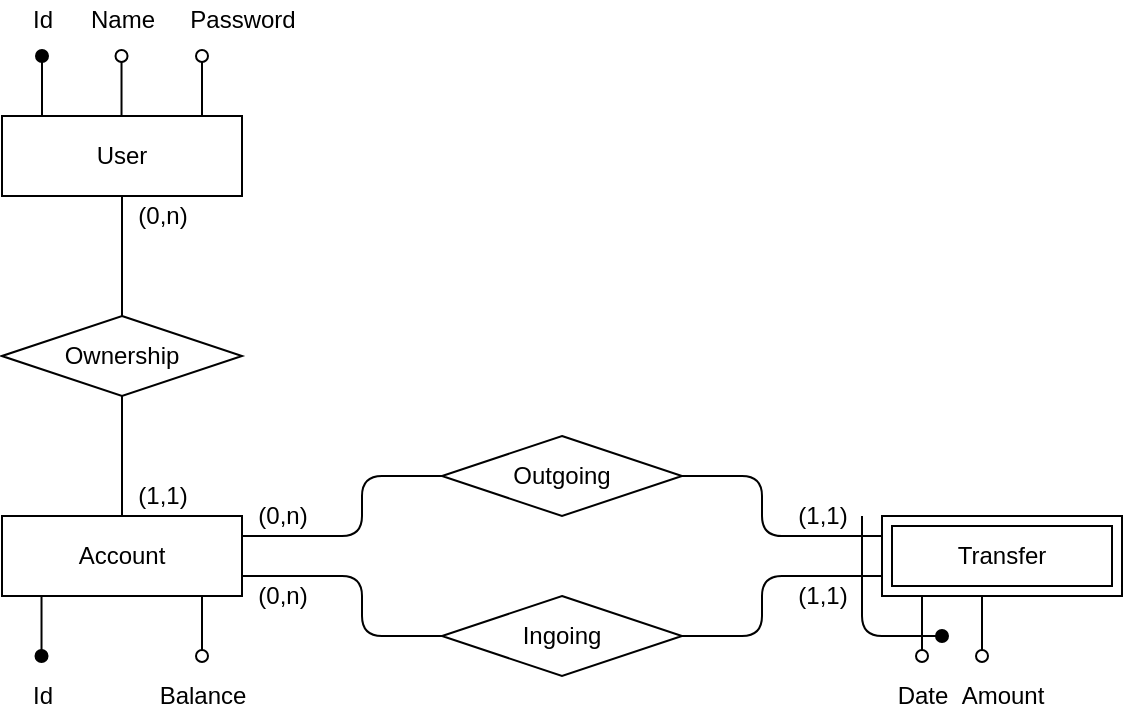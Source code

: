 <mxfile version="12.9.13" type="device"><diagram id="C5RBs43oDa-KdzZeNtuy" name="ER"><mxGraphModel dx="981" dy="567" grid="1" gridSize="10" guides="1" tooltips="1" connect="1" arrows="1" fold="1" page="1" pageScale="1" pageWidth="650" pageHeight="425" math="0" shadow="0"><root><mxCell id="WIyWlLk6GJQsqaUBKTNV-0"/><mxCell id="WIyWlLk6GJQsqaUBKTNV-1" parent="WIyWlLk6GJQsqaUBKTNV-0"/><mxCell id="PuKKiE_UmwPGPUZz8DtY-0" value="User" style="rounded=0;whiteSpace=wrap;html=1;" vertex="1" parent="WIyWlLk6GJQsqaUBKTNV-1"><mxGeometry x="40" y="80" width="120" height="40" as="geometry"/></mxCell><mxCell id="PuKKiE_UmwPGPUZz8DtY-1" value="Account" style="rounded=0;whiteSpace=wrap;html=1;" vertex="1" parent="WIyWlLk6GJQsqaUBKTNV-1"><mxGeometry x="40" y="280" width="120" height="40" as="geometry"/></mxCell><mxCell id="PuKKiE_UmwPGPUZz8DtY-3" value="Ownership" style="rhombus;whiteSpace=wrap;html=1;" vertex="1" parent="WIyWlLk6GJQsqaUBKTNV-1"><mxGeometry x="40" y="180" width="120" height="40" as="geometry"/></mxCell><mxCell id="PuKKiE_UmwPGPUZz8DtY-4" value="" style="endArrow=none;html=1;entryX=0.5;entryY=1;entryDx=0;entryDy=0;exitX=0.5;exitY=0;exitDx=0;exitDy=0;" edge="1" parent="WIyWlLk6GJQsqaUBKTNV-1" source="PuKKiE_UmwPGPUZz8DtY-3" target="PuKKiE_UmwPGPUZz8DtY-0"><mxGeometry width="50" height="50" relative="1" as="geometry"><mxPoint x="80" y="190" as="sourcePoint"/><mxPoint x="130" y="140" as="targetPoint"/></mxGeometry></mxCell><mxCell id="PuKKiE_UmwPGPUZz8DtY-6" value="" style="endArrow=none;html=1;entryX=0.5;entryY=1;entryDx=0;entryDy=0;exitX=0.5;exitY=0;exitDx=0;exitDy=0;" edge="1" parent="WIyWlLk6GJQsqaUBKTNV-1" source="PuKKiE_UmwPGPUZz8DtY-1" target="PuKKiE_UmwPGPUZz8DtY-3"><mxGeometry width="50" height="50" relative="1" as="geometry"><mxPoint x="80" y="280" as="sourcePoint"/><mxPoint x="130" y="230" as="targetPoint"/></mxGeometry></mxCell><mxCell id="PuKKiE_UmwPGPUZz8DtY-7" value="Outgoing" style="rhombus;whiteSpace=wrap;html=1;" vertex="1" parent="WIyWlLk6GJQsqaUBKTNV-1"><mxGeometry x="260" y="240" width="120" height="40" as="geometry"/></mxCell><mxCell id="PuKKiE_UmwPGPUZz8DtY-8" value="Ingoing" style="rhombus;whiteSpace=wrap;html=1;" vertex="1" parent="WIyWlLk6GJQsqaUBKTNV-1"><mxGeometry x="260" y="320" width="120" height="40" as="geometry"/></mxCell><mxCell id="PuKKiE_UmwPGPUZz8DtY-9" value="" style="endArrow=none;html=1;entryX=0;entryY=0.5;entryDx=0;entryDy=0;exitX=1;exitY=0.25;exitDx=0;exitDy=0;" edge="1" parent="WIyWlLk6GJQsqaUBKTNV-1" source="PuKKiE_UmwPGPUZz8DtY-1" target="PuKKiE_UmwPGPUZz8DtY-7"><mxGeometry width="50" height="50" relative="1" as="geometry"><mxPoint x="200" y="300" as="sourcePoint"/><mxPoint x="250" y="250" as="targetPoint"/><Array as="points"><mxPoint x="220" y="290"/><mxPoint x="220" y="260"/></Array></mxGeometry></mxCell><mxCell id="PuKKiE_UmwPGPUZz8DtY-10" value="" style="endArrow=none;html=1;exitX=1;exitY=0.75;exitDx=0;exitDy=0;entryX=0;entryY=0.5;entryDx=0;entryDy=0;" edge="1" parent="WIyWlLk6GJQsqaUBKTNV-1" source="PuKKiE_UmwPGPUZz8DtY-1" target="PuKKiE_UmwPGPUZz8DtY-8"><mxGeometry width="50" height="50" relative="1" as="geometry"><mxPoint x="190" y="360" as="sourcePoint"/><mxPoint x="240" y="310" as="targetPoint"/><Array as="points"><mxPoint x="220" y="310"/><mxPoint x="220" y="340"/></Array></mxGeometry></mxCell><mxCell id="PuKKiE_UmwPGPUZz8DtY-11" value="" style="endArrow=none;html=1;exitX=1;exitY=0.5;exitDx=0;exitDy=0;entryX=0;entryY=0.25;entryDx=0;entryDy=0;" edge="1" parent="WIyWlLk6GJQsqaUBKTNV-1" source="PuKKiE_UmwPGPUZz8DtY-7"><mxGeometry width="50" height="50" relative="1" as="geometry"><mxPoint x="410" y="280" as="sourcePoint"/><mxPoint x="480" y="290.0" as="targetPoint"/><Array as="points"><mxPoint x="420" y="260"/><mxPoint x="420" y="290"/></Array></mxGeometry></mxCell><mxCell id="PuKKiE_UmwPGPUZz8DtY-12" value="" style="endArrow=none;html=1;exitX=1;exitY=0.5;exitDx=0;exitDy=0;entryX=0;entryY=0.75;entryDx=0;entryDy=0;" edge="1" parent="WIyWlLk6GJQsqaUBKTNV-1" source="PuKKiE_UmwPGPUZz8DtY-8"><mxGeometry width="50" height="50" relative="1" as="geometry"><mxPoint x="400" y="370" as="sourcePoint"/><mxPoint x="480" y="310.0" as="targetPoint"/><Array as="points"><mxPoint x="420" y="340"/><mxPoint x="420" y="310"/></Array></mxGeometry></mxCell><mxCell id="PuKKiE_UmwPGPUZz8DtY-13" value="" style="endArrow=oval;html=1;rounded=1;endFill=1;exitX=0.5;exitY=0;exitDx=0;exitDy=0;" edge="1" parent="WIyWlLk6GJQsqaUBKTNV-1"><mxGeometry width="50" height="50" relative="1" as="geometry"><mxPoint x="60" y="80" as="sourcePoint"/><mxPoint x="60" y="50" as="targetPoint"/></mxGeometry></mxCell><mxCell id="PuKKiE_UmwPGPUZz8DtY-16" value="" style="endArrow=oval;html=1;rounded=1;endFill=0;exitX=0.75;exitY=0;exitDx=0;exitDy=0;" edge="1" parent="WIyWlLk6GJQsqaUBKTNV-1"><mxGeometry width="50" height="50" relative="1" as="geometry"><mxPoint x="99.76" y="80" as="sourcePoint"/><mxPoint x="99.76" y="50" as="targetPoint"/></mxGeometry></mxCell><mxCell id="PuKKiE_UmwPGPUZz8DtY-19" value="" style="endArrow=oval;html=1;rounded=1;endFill=0;exitX=0.75;exitY=0;exitDx=0;exitDy=0;" edge="1" parent="WIyWlLk6GJQsqaUBKTNV-1"><mxGeometry width="50" height="50" relative="1" as="geometry"><mxPoint x="140.0" y="80" as="sourcePoint"/><mxPoint x="140" y="50" as="targetPoint"/></mxGeometry></mxCell><mxCell id="PuKKiE_UmwPGPUZz8DtY-20" value="Id" style="text;html=1;align=center;verticalAlign=middle;resizable=0;points=[];autosize=1;" vertex="1" parent="WIyWlLk6GJQsqaUBKTNV-1"><mxGeometry x="45" y="22" width="30" height="20" as="geometry"/></mxCell><mxCell id="PuKKiE_UmwPGPUZz8DtY-24" value="Name" style="text;html=1;align=center;verticalAlign=middle;resizable=0;points=[];autosize=1;" vertex="1" parent="WIyWlLk6GJQsqaUBKTNV-1"><mxGeometry x="75" y="22" width="50" height="20" as="geometry"/></mxCell><mxCell id="PuKKiE_UmwPGPUZz8DtY-25" value="Password" style="text;html=1;align=center;verticalAlign=middle;resizable=0;points=[];autosize=1;" vertex="1" parent="WIyWlLk6GJQsqaUBKTNV-1"><mxGeometry x="125" y="22" width="70" height="20" as="geometry"/></mxCell><mxCell id="PuKKiE_UmwPGPUZz8DtY-26" value="" style="endArrow=oval;html=1;rounded=1;endFill=1;exitX=0.25;exitY=1;exitDx=0;exitDy=0;" edge="1" parent="WIyWlLk6GJQsqaUBKTNV-1"><mxGeometry width="50" height="50" relative="1" as="geometry"><mxPoint x="59.76" y="320" as="sourcePoint"/><mxPoint x="59.76" y="350" as="targetPoint"/></mxGeometry></mxCell><mxCell id="PuKKiE_UmwPGPUZz8DtY-27" value="(0,n)" style="text;html=1;align=center;verticalAlign=middle;resizable=0;points=[];autosize=1;" vertex="1" parent="WIyWlLk6GJQsqaUBKTNV-1"><mxGeometry x="100" y="120" width="40" height="20" as="geometry"/></mxCell><mxCell id="PuKKiE_UmwPGPUZz8DtY-28" value="(1,1)" style="text;html=1;align=center;verticalAlign=middle;resizable=0;points=[];autosize=1;" vertex="1" parent="WIyWlLk6GJQsqaUBKTNV-1"><mxGeometry x="100" y="260" width="40" height="20" as="geometry"/></mxCell><mxCell id="PuKKiE_UmwPGPUZz8DtY-29" value="" style="endArrow=oval;html=1;rounded=1;endFill=0;exitX=0.75;exitY=1;exitDx=0;exitDy=0;" edge="1" parent="WIyWlLk6GJQsqaUBKTNV-1"><mxGeometry width="50" height="50" relative="1" as="geometry"><mxPoint x="140" y="320" as="sourcePoint"/><mxPoint x="140" y="350" as="targetPoint"/></mxGeometry></mxCell><mxCell id="PuKKiE_UmwPGPUZz8DtY-30" value="Id" style="text;html=1;align=center;verticalAlign=middle;resizable=0;points=[];autosize=1;" vertex="1" parent="WIyWlLk6GJQsqaUBKTNV-1"><mxGeometry x="45" y="360" width="30" height="20" as="geometry"/></mxCell><mxCell id="PuKKiE_UmwPGPUZz8DtY-31" value="Balance" style="text;html=1;align=center;verticalAlign=middle;resizable=0;points=[];autosize=1;" vertex="1" parent="WIyWlLk6GJQsqaUBKTNV-1"><mxGeometry x="110" y="360" width="60" height="20" as="geometry"/></mxCell><mxCell id="PuKKiE_UmwPGPUZz8DtY-33" value="(0,n)" style="text;html=1;align=center;verticalAlign=middle;resizable=0;points=[];autosize=1;" vertex="1" parent="WIyWlLk6GJQsqaUBKTNV-1"><mxGeometry x="160" y="270" width="40" height="20" as="geometry"/></mxCell><mxCell id="PuKKiE_UmwPGPUZz8DtY-34" value="(0,n)" style="text;html=1;align=center;verticalAlign=middle;resizable=0;points=[];autosize=1;" vertex="1" parent="WIyWlLk6GJQsqaUBKTNV-1"><mxGeometry x="160" y="310" width="40" height="20" as="geometry"/></mxCell><mxCell id="PuKKiE_UmwPGPUZz8DtY-35" value="(1,1)" style="text;html=1;align=center;verticalAlign=middle;resizable=0;points=[];autosize=1;" vertex="1" parent="WIyWlLk6GJQsqaUBKTNV-1"><mxGeometry x="430" y="310" width="40" height="20" as="geometry"/></mxCell><mxCell id="PuKKiE_UmwPGPUZz8DtY-36" value="(1,1)" style="text;html=1;align=center;verticalAlign=middle;resizable=0;points=[];autosize=1;" vertex="1" parent="WIyWlLk6GJQsqaUBKTNV-1"><mxGeometry x="430" y="270" width="40" height="20" as="geometry"/></mxCell><mxCell id="PuKKiE_UmwPGPUZz8DtY-37" value="" style="endArrow=oval;html=1;rounded=1;endFill=0;exitX=0.25;exitY=1;exitDx=0;exitDy=0;" edge="1" parent="WIyWlLk6GJQsqaUBKTNV-1"><mxGeometry width="50" height="50" relative="1" as="geometry"><mxPoint x="500" y="320.0" as="sourcePoint"/><mxPoint x="500" y="350.0" as="targetPoint"/></mxGeometry></mxCell><mxCell id="PuKKiE_UmwPGPUZz8DtY-38" value="" style="endArrow=oval;html=1;rounded=1;endFill=0;exitX=0.25;exitY=1;exitDx=0;exitDy=0;" edge="1" parent="WIyWlLk6GJQsqaUBKTNV-1"><mxGeometry width="50" height="50" relative="1" as="geometry"><mxPoint x="530" y="320.0" as="sourcePoint"/><mxPoint x="530" y="350.0" as="targetPoint"/></mxGeometry></mxCell><mxCell id="PuKKiE_UmwPGPUZz8DtY-41" value="" style="endArrow=oval;html=1;rounded=1;endFill=1;exitX=0.25;exitY=1;exitDx=0;exitDy=0;" edge="1" parent="WIyWlLk6GJQsqaUBKTNV-1"><mxGeometry width="50" height="50" relative="1" as="geometry"><mxPoint x="470" y="280.0" as="sourcePoint"/><mxPoint x="510" y="340" as="targetPoint"/><Array as="points"><mxPoint x="470" y="340"/></Array></mxGeometry></mxCell><mxCell id="PuKKiE_UmwPGPUZz8DtY-46" value="Date" style="text;html=1;align=center;verticalAlign=middle;resizable=0;points=[];autosize=1;" vertex="1" parent="WIyWlLk6GJQsqaUBKTNV-1"><mxGeometry x="480" y="360" width="40" height="20" as="geometry"/></mxCell><mxCell id="PuKKiE_UmwPGPUZz8DtY-47" value="Amount" style="text;html=1;align=center;verticalAlign=middle;resizable=0;points=[];autosize=1;" vertex="1" parent="WIyWlLk6GJQsqaUBKTNV-1"><mxGeometry x="510" y="360" width="60" height="20" as="geometry"/></mxCell><mxCell id="GuyVWM0a7it4ADwMBtFW-1" value="Transfer" style="shape=ext;margin=3;double=1;whiteSpace=wrap;html=1;align=center;" vertex="1" parent="WIyWlLk6GJQsqaUBKTNV-1"><mxGeometry x="480" y="280" width="120" height="40" as="geometry"/></mxCell></root></mxGraphModel></diagram></mxfile>